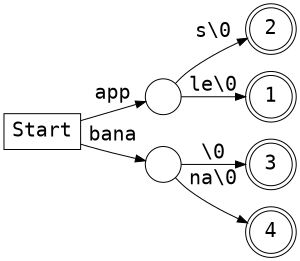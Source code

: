 digraph G {
ranksep=0.2
rankdir=LR
size=2.0
n0 [shape=box,label="Start" fontname="Consolas" fontsize=20]
n0 -> n2 [label="app" fontname="Consolas" fontsize=20]
n2 [ label="" shape="circle" ]
n2 -> n4 [label="s\\0" fontname="Consolas" fontsize=20]
n4 [ label="2" shape="doublecircle" fontname="Consolas" fontsize=20 ]
n2 -> n6 [label="le\\0" fontname="Consolas" fontsize=20]
n6 [ label="1" shape="doublecircle" fontname="Consolas" fontsize=20 ]
n0 -> n8 [label="bana" fontname="Consolas" fontsize=20]
n8 [ label="" shape="circle" ]
n9 [ label="3" shape="doublecircle" fontname="Consolas" fontsize=20 ]
n8 -> n9 [label="\\0" fontname="Consolas" fontsize=20]
n8 -> n11 [label="na\\0" fontname="Consolas" fontsize=20]
n11 [ label="4" shape="doublecircle" fontname="Consolas" fontsize=20 ]
}
